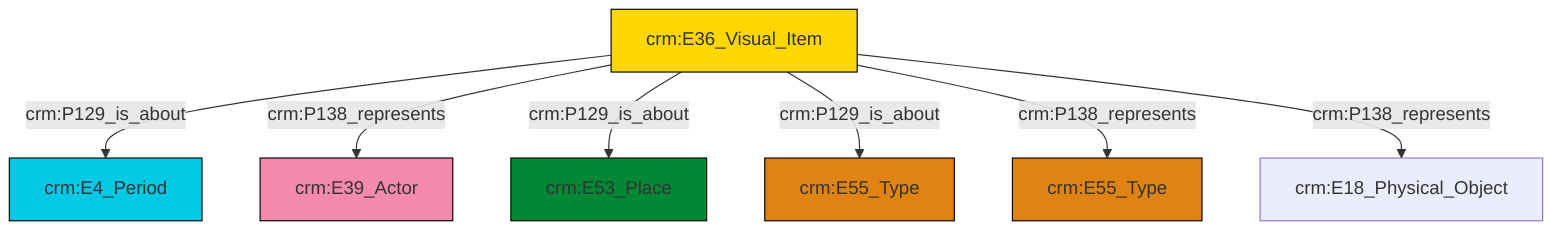 graph TD
classDef Literal fill:#f2f2f2,stroke:#000000;
classDef CRM_Entity fill:#FFFFFF,stroke:#000000;
classDef Temporal_Entity fill:#00C9E6, stroke:#000000;
classDef Type fill:#E18312, stroke:#000000;
classDef Time-Span fill:#2C9C91, stroke:#000000;
classDef Appellation fill:#FFEB7F, stroke:#000000;
classDef Place fill:#008836, stroke:#000000;
classDef Persistent_Item fill:#B266B2, stroke:#000000;
classDef Conceptual_Object fill:#FFD700, stroke:#000000;
classDef Physical_Thing fill:#D2B48C, stroke:#000000;
classDef Actor fill:#f58aad, stroke:#000000;
classDef PC_Classes fill:#4ce600, stroke:#000000;
classDef Multi fill:#cccccc,stroke:#000000;

2["crm:E36_Visual_Item"]:::Conceptual_Object -->|crm:P129_is_about| 3["crm:E4_Period"]:::Temporal_Entity
2["crm:E36_Visual_Item"]:::Conceptual_Object -->|crm:P138_represents| 6["crm:E39_Actor"]:::Actor
2["crm:E36_Visual_Item"]:::Conceptual_Object -->|crm:P129_is_about| 0["crm:E53_Place"]:::Place
2["crm:E36_Visual_Item"]:::Conceptual_Object -->|crm:P129_is_about| 8["crm:E55_Type"]:::Type
2["crm:E36_Visual_Item"]:::Conceptual_Object -->|crm:P138_represents| 11["crm:E55_Type"]:::Type
2["crm:E36_Visual_Item"]:::Conceptual_Object -->|crm:P138_represents| 4["crm:E18_Physical_Object"]:::Default